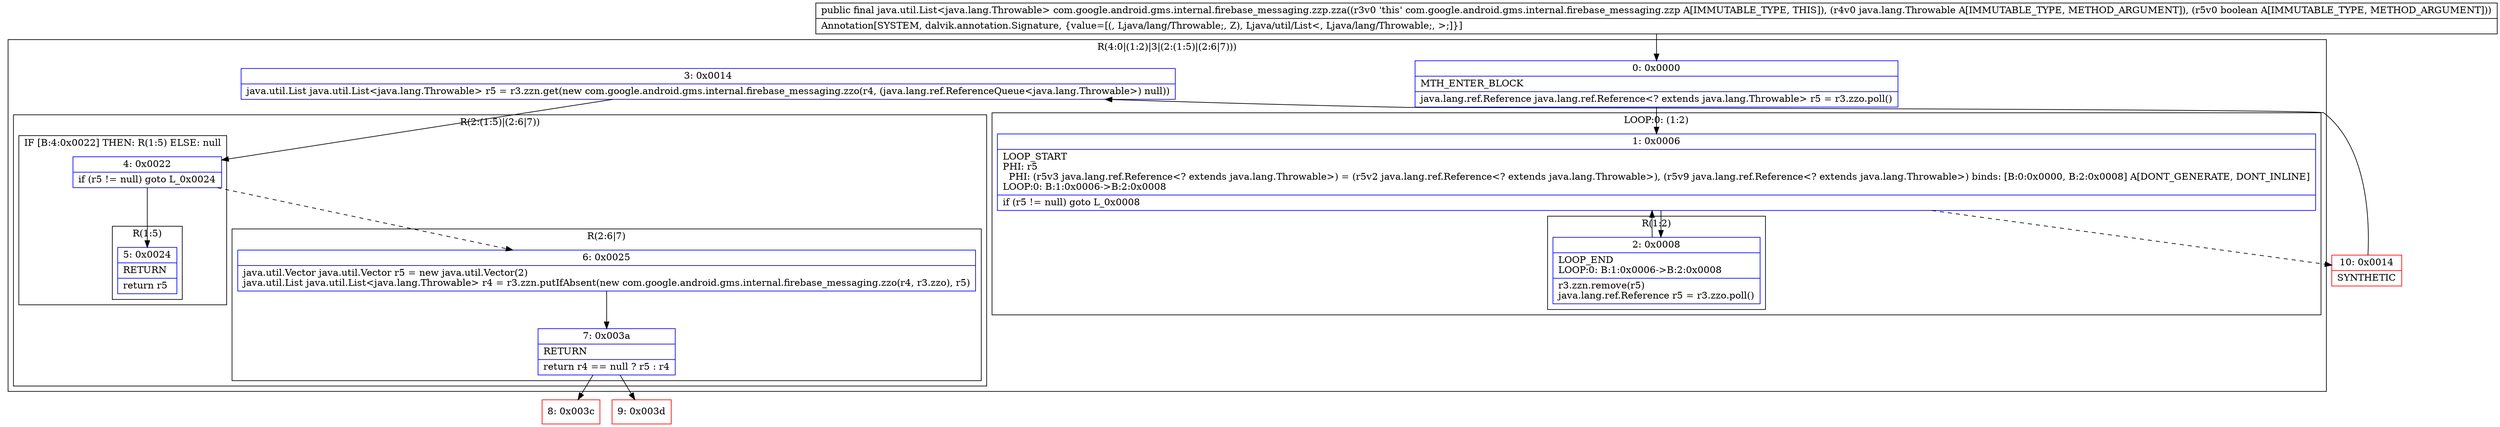digraph "CFG forcom.google.android.gms.internal.firebase_messaging.zzp.zza(Ljava\/lang\/Throwable;Z)Ljava\/util\/List;" {
subgraph cluster_Region_1493598568 {
label = "R(4:0|(1:2)|3|(2:(1:5)|(2:6|7)))";
node [shape=record,color=blue];
Node_0 [shape=record,label="{0\:\ 0x0000|MTH_ENTER_BLOCK\l|java.lang.ref.Reference java.lang.ref.Reference\<? extends java.lang.Throwable\> r5 = r3.zzo.poll()\l}"];
subgraph cluster_LoopRegion_589165395 {
label = "LOOP:0: (1:2)";
node [shape=record,color=blue];
Node_1 [shape=record,label="{1\:\ 0x0006|LOOP_START\lPHI: r5 \l  PHI: (r5v3 java.lang.ref.Reference\<? extends java.lang.Throwable\>) = (r5v2 java.lang.ref.Reference\<? extends java.lang.Throwable\>), (r5v9 java.lang.ref.Reference\<? extends java.lang.Throwable\>) binds: [B:0:0x0000, B:2:0x0008] A[DONT_GENERATE, DONT_INLINE]\lLOOP:0: B:1:0x0006\-\>B:2:0x0008\l|if (r5 != null) goto L_0x0008\l}"];
subgraph cluster_Region_1992518094 {
label = "R(1:2)";
node [shape=record,color=blue];
Node_2 [shape=record,label="{2\:\ 0x0008|LOOP_END\lLOOP:0: B:1:0x0006\-\>B:2:0x0008\l|r3.zzn.remove(r5)\ljava.lang.ref.Reference r5 = r3.zzo.poll()\l}"];
}
}
Node_3 [shape=record,label="{3\:\ 0x0014|java.util.List java.util.List\<java.lang.Throwable\> r5 = r3.zzn.get(new com.google.android.gms.internal.firebase_messaging.zzo(r4, (java.lang.ref.ReferenceQueue\<java.lang.Throwable\>) null))\l}"];
subgraph cluster_Region_1893083102 {
label = "R(2:(1:5)|(2:6|7))";
node [shape=record,color=blue];
subgraph cluster_IfRegion_151491845 {
label = "IF [B:4:0x0022] THEN: R(1:5) ELSE: null";
node [shape=record,color=blue];
Node_4 [shape=record,label="{4\:\ 0x0022|if (r5 != null) goto L_0x0024\l}"];
subgraph cluster_Region_1692883084 {
label = "R(1:5)";
node [shape=record,color=blue];
Node_5 [shape=record,label="{5\:\ 0x0024|RETURN\l|return r5\l}"];
}
}
subgraph cluster_Region_159895751 {
label = "R(2:6|7)";
node [shape=record,color=blue];
Node_6 [shape=record,label="{6\:\ 0x0025|java.util.Vector java.util.Vector r5 = new java.util.Vector(2)\ljava.util.List java.util.List\<java.lang.Throwable\> r4 = r3.zzn.putIfAbsent(new com.google.android.gms.internal.firebase_messaging.zzo(r4, r3.zzo), r5)\l}"];
Node_7 [shape=record,label="{7\:\ 0x003a|RETURN\l|return r4 == null ? r5 : r4\l}"];
}
}
}
Node_8 [shape=record,color=red,label="{8\:\ 0x003c}"];
Node_9 [shape=record,color=red,label="{9\:\ 0x003d}"];
Node_10 [shape=record,color=red,label="{10\:\ 0x0014|SYNTHETIC\l}"];
MethodNode[shape=record,label="{public final java.util.List\<java.lang.Throwable\> com.google.android.gms.internal.firebase_messaging.zzp.zza((r3v0 'this' com.google.android.gms.internal.firebase_messaging.zzp A[IMMUTABLE_TYPE, THIS]), (r4v0 java.lang.Throwable A[IMMUTABLE_TYPE, METHOD_ARGUMENT]), (r5v0 boolean A[IMMUTABLE_TYPE, METHOD_ARGUMENT]))  | Annotation[SYSTEM, dalvik.annotation.Signature, \{value=[(, Ljava\/lang\/Throwable;, Z), Ljava\/util\/List\<, Ljava\/lang\/Throwable;, \>;]\}]\l}"];
MethodNode -> Node_0;
Node_0 -> Node_1;
Node_1 -> Node_2;
Node_1 -> Node_10[style=dashed];
Node_2 -> Node_1;
Node_3 -> Node_4;
Node_4 -> Node_5;
Node_4 -> Node_6[style=dashed];
Node_6 -> Node_7;
Node_7 -> Node_8;
Node_7 -> Node_9;
Node_10 -> Node_3;
}

